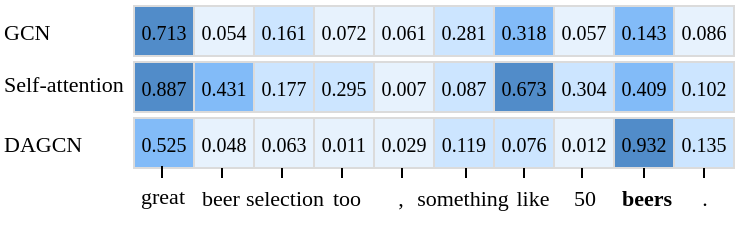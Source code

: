 <mxfile version="22.1.18" type="github">
  <diagram name="第 1 页" id="LBM0UnZCi8KfVHlJfuz2">
    <mxGraphModel dx="568" dy="379" grid="1" gridSize="10" guides="1" tooltips="1" connect="1" arrows="1" fold="1" page="1" pageScale="1" pageWidth="827" pageHeight="1169" math="0" shadow="0">
      <root>
        <mxCell id="0" />
        <mxCell id="1" parent="0" />
        <mxCell id="m9NgzSsKbRpxbCLd3ClR-2" value="&lt;font style=&quot;font-size: 10px;&quot;&gt;0.525&lt;/font&gt;" style="whiteSpace=wrap;html=1;strokeColor=#DBDBDB;fillColor=#82BBF8;fontSize=10;fontFamily=Times New Roman;" parent="1" vertex="1">
          <mxGeometry x="140" y="340" width="30" height="25" as="geometry" />
        </mxCell>
        <mxCell id="m9NgzSsKbRpxbCLd3ClR-3" value="&lt;font style=&quot;font-size: 10px;&quot;&gt;0.048&lt;/font&gt;" style="whiteSpace=wrap;html=1;fillColor=#E7F2FD;strokeColor=#DBDBDB;fontSize=10;fontFamily=Times New Roman;" parent="1" vertex="1">
          <mxGeometry x="170" y="340" width="30" height="25" as="geometry" />
        </mxCell>
        <mxCell id="m9NgzSsKbRpxbCLd3ClR-21" value="&lt;font style=&quot;font-size: 10px;&quot;&gt;0.063&lt;/font&gt;" style="whiteSpace=wrap;html=1;strokeColor=#DBDBDB;fillColor=#E7F2FD;fontSize=10;fontFamily=Times New Roman;" parent="1" vertex="1">
          <mxGeometry x="200" y="340" width="30" height="25" as="geometry" />
        </mxCell>
        <mxCell id="m9NgzSsKbRpxbCLd3ClR-22" value="&lt;font style=&quot;font-size: 10px;&quot;&gt;0.011&lt;/font&gt;" style="whiteSpace=wrap;html=1;fillColor=#E7F2FD;strokeColor=#DBDBDB;fontSize=10;fontFamily=Times New Roman;" parent="1" vertex="1">
          <mxGeometry x="230" y="340" width="30" height="25" as="geometry" />
        </mxCell>
        <mxCell id="m9NgzSsKbRpxbCLd3ClR-23" value="&lt;font style=&quot;font-size: 10px;&quot;&gt;0.029&lt;/font&gt;" style="whiteSpace=wrap;html=1;strokeColor=#DBDBDB;fillColor=#E7F2FD;fontSize=10;fontFamily=Times New Roman;" parent="1" vertex="1">
          <mxGeometry x="260" y="340" width="30" height="25" as="geometry" />
        </mxCell>
        <mxCell id="m9NgzSsKbRpxbCLd3ClR-24" value="&lt;font style=&quot;font-size: 10px;&quot;&gt;0.119&lt;/font&gt;" style="whiteSpace=wrap;html=1;fillColor=#CCE5FF;strokeColor=#DBDBDB;fontSize=10;fontFamily=Times New Roman;" parent="1" vertex="1">
          <mxGeometry x="290" y="340" width="30" height="25" as="geometry" />
        </mxCell>
        <mxCell id="m9NgzSsKbRpxbCLd3ClR-25" value="&lt;font style=&quot;font-size: 10px;&quot;&gt;0.076&lt;/font&gt;" style="whiteSpace=wrap;html=1;strokeColor=#DBDBDB;fillColor=#CCE5FF;fontSize=10;fontFamily=Times New Roman;" parent="1" vertex="1">
          <mxGeometry x="320" y="340" width="30" height="25" as="geometry" />
        </mxCell>
        <mxCell id="m9NgzSsKbRpxbCLd3ClR-26" value="&lt;font style=&quot;font-size: 10px;&quot;&gt;0.012&lt;/font&gt;" style="whiteSpace=wrap;html=1;fillColor=#E7F2FD;strokeColor=#DBDBDB;fontSize=10;fontFamily=Times New Roman;" parent="1" vertex="1">
          <mxGeometry x="350" y="340" width="30" height="25" as="geometry" />
        </mxCell>
        <mxCell id="m9NgzSsKbRpxbCLd3ClR-27" value="&lt;font style=&quot;font-size: 10px;&quot;&gt;0.932&lt;/font&gt;" style="whiteSpace=wrap;html=1;strokeColor=#DBDBDB;fillColor=#518CC9;fontSize=10;fontFamily=Times New Roman;" parent="1" vertex="1">
          <mxGeometry x="380" y="340" width="30" height="25" as="geometry" />
        </mxCell>
        <mxCell id="m9NgzSsKbRpxbCLd3ClR-28" value="&lt;font style=&quot;font-size: 10px;&quot;&gt;0.135&lt;/font&gt;" style="whiteSpace=wrap;html=1;fillColor=#cce5ff;strokeColor=#DBDBDB;fontSize=10;fontFamily=Times New Roman;" parent="1" vertex="1">
          <mxGeometry x="410" y="340" width="30" height="25" as="geometry" />
        </mxCell>
        <mxCell id="m9NgzSsKbRpxbCLd3ClR-36" value="&lt;font style=&quot;font-size: 11px;&quot;&gt;beer&lt;/font&gt;" style="text;html=1;align=center;verticalAlign=middle;resizable=0;points=[];autosize=1;strokeColor=none;fillColor=none;fontSize=11;fontFamily=Times New Roman;" parent="1" vertex="1">
          <mxGeometry x="163" y="365" width="40" height="30" as="geometry" />
        </mxCell>
        <mxCell id="m9NgzSsKbRpxbCLd3ClR-37" value="&lt;font style=&quot;font-size: 11px;&quot;&gt;selection&lt;/font&gt;" style="text;html=1;align=center;verticalAlign=middle;resizable=0;points=[];autosize=1;strokeColor=none;fillColor=none;fontSize=11;fontFamily=Times New Roman;" parent="1" vertex="1">
          <mxGeometry x="185" y="365" width="60" height="30" as="geometry" />
        </mxCell>
        <mxCell id="m9NgzSsKbRpxbCLd3ClR-38" value="&lt;font style=&quot;font-size: 11px;&quot;&gt;too&lt;/font&gt;" style="text;html=1;align=center;verticalAlign=middle;resizable=0;points=[];autosize=1;strokeColor=none;fillColor=none;fontSize=11;fontFamily=Times New Roman;" parent="1" vertex="1">
          <mxGeometry x="226" y="365" width="40" height="30" as="geometry" />
        </mxCell>
        <mxCell id="m9NgzSsKbRpxbCLd3ClR-39" value="&lt;font style=&quot;font-size: 11px;&quot;&gt;,&lt;/font&gt;" style="text;html=1;align=center;verticalAlign=middle;resizable=0;points=[];autosize=1;strokeColor=none;fillColor=none;fontSize=11;fontFamily=Times New Roman;" parent="1" vertex="1">
          <mxGeometry x="258" y="365" width="30" height="30" as="geometry" />
        </mxCell>
        <mxCell id="m9NgzSsKbRpxbCLd3ClR-40" value="&lt;font style=&quot;font-size: 11px;&quot;&gt;something&lt;/font&gt;" style="text;html=1;align=center;verticalAlign=middle;resizable=0;points=[];autosize=1;strokeColor=none;fillColor=none;fontSize=11;fontFamily=Times New Roman;" parent="1" vertex="1">
          <mxGeometry x="269" y="365" width="70" height="30" as="geometry" />
        </mxCell>
        <mxCell id="m9NgzSsKbRpxbCLd3ClR-41" value="&lt;span style=&quot;font-size: 11px;&quot;&gt;like&lt;/span&gt;" style="text;html=1;align=center;verticalAlign=middle;resizable=0;points=[];autosize=1;strokeColor=none;fillColor=none;fontSize=11;fontFamily=Times New Roman;" parent="1" vertex="1">
          <mxGeometry x="319" y="365" width="40" height="30" as="geometry" />
        </mxCell>
        <mxCell id="m9NgzSsKbRpxbCLd3ClR-42" value="&lt;span style=&quot;font-size: 11px;&quot;&gt;50&lt;/span&gt;" style="text;html=1;align=center;verticalAlign=middle;resizable=0;points=[];autosize=1;strokeColor=none;fillColor=none;fontSize=11;fontFamily=Times New Roman;" parent="1" vertex="1">
          <mxGeometry x="350" y="365" width="30" height="30" as="geometry" />
        </mxCell>
        <mxCell id="m9NgzSsKbRpxbCLd3ClR-43" value="&lt;span style=&quot;font-size: 11px;&quot;&gt;&lt;b style=&quot;font-size: 11px;&quot;&gt;beers&lt;/b&gt;&lt;/span&gt;" style="text;html=1;align=center;verticalAlign=middle;resizable=0;points=[];autosize=1;strokeColor=none;fillColor=none;fontSize=11;fontFamily=Times New Roman;" parent="1" vertex="1">
          <mxGeometry x="371" y="365" width="50" height="30" as="geometry" />
        </mxCell>
        <mxCell id="m9NgzSsKbRpxbCLd3ClR-44" value="&lt;span style=&quot;font-size: 11px;&quot;&gt;.&lt;/span&gt;" style="text;html=1;align=center;verticalAlign=middle;resizable=0;points=[];autosize=1;strokeColor=none;fillColor=none;fontSize=11;fontFamily=Times New Roman;" parent="1" vertex="1">
          <mxGeometry x="410" y="365" width="30" height="30" as="geometry" />
        </mxCell>
        <mxCell id="m9NgzSsKbRpxbCLd3ClR-50" value="" style="endArrow=none;html=1;rounded=0;fontFamily=Times New Roman;fontSize=11;" parent="1" edge="1" source="m9NgzSsKbRpxbCLd3ClR-35">
          <mxGeometry width="50" height="50" relative="1" as="geometry">
            <mxPoint x="154" y="370" as="sourcePoint" />
            <mxPoint x="154" y="365" as="targetPoint" />
          </mxGeometry>
        </mxCell>
        <mxCell id="m9NgzSsKbRpxbCLd3ClR-51" value="" style="endArrow=none;html=1;rounded=0;fontFamily=Times New Roman;fontSize=11;" parent="1" edge="1">
          <mxGeometry width="50" height="50" relative="1" as="geometry">
            <mxPoint x="184" y="370" as="sourcePoint" />
            <mxPoint x="184" y="365" as="targetPoint" />
          </mxGeometry>
        </mxCell>
        <mxCell id="m9NgzSsKbRpxbCLd3ClR-52" value="" style="endArrow=none;html=1;rounded=0;fontFamily=Times New Roman;fontSize=11;" parent="1" edge="1">
          <mxGeometry width="50" height="50" relative="1" as="geometry">
            <mxPoint x="214" y="370" as="sourcePoint" />
            <mxPoint x="214" y="365" as="targetPoint" />
          </mxGeometry>
        </mxCell>
        <mxCell id="m9NgzSsKbRpxbCLd3ClR-53" value="" style="endArrow=none;html=1;rounded=0;fontFamily=Times New Roman;fontSize=11;" parent="1" edge="1">
          <mxGeometry width="50" height="50" relative="1" as="geometry">
            <mxPoint x="244" y="370" as="sourcePoint" />
            <mxPoint x="244" y="365" as="targetPoint" />
          </mxGeometry>
        </mxCell>
        <mxCell id="m9NgzSsKbRpxbCLd3ClR-54" value="" style="endArrow=none;html=1;rounded=0;fontFamily=Times New Roman;fontSize=11;" parent="1" edge="1">
          <mxGeometry width="50" height="50" relative="1" as="geometry">
            <mxPoint x="274" y="370" as="sourcePoint" />
            <mxPoint x="274" y="365" as="targetPoint" />
          </mxGeometry>
        </mxCell>
        <mxCell id="m9NgzSsKbRpxbCLd3ClR-55" value="" style="endArrow=none;html=1;rounded=0;fontFamily=Times New Roman;fontSize=11;" parent="1" edge="1">
          <mxGeometry width="50" height="50" relative="1" as="geometry">
            <mxPoint x="306" y="370" as="sourcePoint" />
            <mxPoint x="306" y="365" as="targetPoint" />
          </mxGeometry>
        </mxCell>
        <mxCell id="m9NgzSsKbRpxbCLd3ClR-56" value="" style="endArrow=none;html=1;rounded=0;fontFamily=Times New Roman;fontSize=11;" parent="1" edge="1">
          <mxGeometry width="50" height="50" relative="1" as="geometry">
            <mxPoint x="335" y="370" as="sourcePoint" />
            <mxPoint x="335" y="365" as="targetPoint" />
          </mxGeometry>
        </mxCell>
        <mxCell id="m9NgzSsKbRpxbCLd3ClR-57" value="" style="endArrow=none;html=1;rounded=0;fontFamily=Times New Roman;fontSize=11;" parent="1" edge="1">
          <mxGeometry width="50" height="50" relative="1" as="geometry">
            <mxPoint x="364" y="370" as="sourcePoint" />
            <mxPoint x="364" y="365" as="targetPoint" />
          </mxGeometry>
        </mxCell>
        <mxCell id="m9NgzSsKbRpxbCLd3ClR-58" value="" style="endArrow=none;html=1;rounded=0;fontFamily=Times New Roman;fontSize=11;" parent="1" edge="1">
          <mxGeometry width="50" height="50" relative="1" as="geometry">
            <mxPoint x="395" y="370" as="sourcePoint" />
            <mxPoint x="395" y="365" as="targetPoint" />
          </mxGeometry>
        </mxCell>
        <mxCell id="m9NgzSsKbRpxbCLd3ClR-59" value="" style="endArrow=none;html=1;rounded=0;fontFamily=Times New Roman;fontSize=11;" parent="1" edge="1">
          <mxGeometry width="50" height="50" relative="1" as="geometry">
            <mxPoint x="425" y="370" as="sourcePoint" />
            <mxPoint x="425" y="365" as="targetPoint" />
          </mxGeometry>
        </mxCell>
        <mxCell id="m9NgzSsKbRpxbCLd3ClR-64" value="&lt;font style=&quot;font-size: 10px;&quot;&gt;0.887&lt;/font&gt;" style="whiteSpace=wrap;html=1;strokeColor=#DBDBDB;fillColor=#518CC9;fontSize=10;fontFamily=Times New Roman;" parent="1" vertex="1">
          <mxGeometry x="140" y="312" width="30" height="25" as="geometry" />
        </mxCell>
        <mxCell id="m9NgzSsKbRpxbCLd3ClR-65" value="&lt;font style=&quot;font-size: 10px;&quot;&gt;0.431&lt;/font&gt;" style="whiteSpace=wrap;html=1;fillColor=#82BBF8;strokeColor=#DBDBDB;fontSize=10;fontFamily=Times New Roman;" parent="1" vertex="1">
          <mxGeometry x="170" y="312" width="30" height="25" as="geometry" />
        </mxCell>
        <mxCell id="m9NgzSsKbRpxbCLd3ClR-66" value="&lt;font style=&quot;font-size: 10px;&quot;&gt;0.177&lt;/font&gt;" style="whiteSpace=wrap;html=1;strokeColor=#DBDBDB;fillColor=#cce5ff;fontSize=10;fontFamily=Times New Roman;" parent="1" vertex="1">
          <mxGeometry x="200" y="312" width="30" height="25" as="geometry" />
        </mxCell>
        <mxCell id="m9NgzSsKbRpxbCLd3ClR-67" value="&lt;font style=&quot;font-size: 10px;&quot;&gt;0.295&lt;/font&gt;" style="whiteSpace=wrap;html=1;fillColor=#cce5ff;strokeColor=#DBDBDB;fontSize=10;fontFamily=Times New Roman;" parent="1" vertex="1">
          <mxGeometry x="230" y="312" width="30" height="25" as="geometry" />
        </mxCell>
        <mxCell id="m9NgzSsKbRpxbCLd3ClR-68" value="&lt;font style=&quot;font-size: 10px;&quot;&gt;0.007&lt;/font&gt;" style="whiteSpace=wrap;html=1;strokeColor=#DBDBDB;fillColor=#e7f2fd;fontSize=10;fontFamily=Times New Roman;" parent="1" vertex="1">
          <mxGeometry x="260" y="312" width="30" height="25" as="geometry" />
        </mxCell>
        <mxCell id="m9NgzSsKbRpxbCLd3ClR-69" value="&lt;font style=&quot;font-size: 10px;&quot;&gt;0.087&lt;/font&gt;" style="whiteSpace=wrap;html=1;fillColor=#CCE5FF;strokeColor=#DBDBDB;fontSize=10;fontFamily=Times New Roman;" parent="1" vertex="1">
          <mxGeometry x="290" y="312" width="30" height="25" as="geometry" />
        </mxCell>
        <mxCell id="m9NgzSsKbRpxbCLd3ClR-70" value="&lt;font style=&quot;font-size: 10px;&quot;&gt;0.673&lt;/font&gt;" style="whiteSpace=wrap;html=1;strokeColor=#DBDBDB;fillColor=#518CC9;fontSize=10;fontFamily=Times New Roman;" parent="1" vertex="1">
          <mxGeometry x="320" y="312" width="30" height="25" as="geometry" />
        </mxCell>
        <mxCell id="m9NgzSsKbRpxbCLd3ClR-71" value="&lt;font style=&quot;font-size: 10px;&quot;&gt;0.304&lt;/font&gt;" style="whiteSpace=wrap;html=1;fillColor=#cce5ff;strokeColor=#DBDBDB;fontSize=10;fontFamily=Times New Roman;" parent="1" vertex="1">
          <mxGeometry x="350" y="312" width="30" height="25" as="geometry" />
        </mxCell>
        <mxCell id="m9NgzSsKbRpxbCLd3ClR-72" value="&lt;font style=&quot;font-size: 10px;&quot;&gt;0.409&lt;/font&gt;" style="whiteSpace=wrap;html=1;strokeColor=#DBDBDB;fillColor=#82BBF8;fontSize=10;fontFamily=Times New Roman;" parent="1" vertex="1">
          <mxGeometry x="380" y="312" width="30" height="25" as="geometry" />
        </mxCell>
        <mxCell id="m9NgzSsKbRpxbCLd3ClR-73" value="&lt;font style=&quot;font-size: 10px;&quot;&gt;0.102&lt;/font&gt;" style="whiteSpace=wrap;html=1;fillColor=#cce5ff;strokeColor=#DBDBDB;fontSize=10;fontFamily=Times New Roman;" parent="1" vertex="1">
          <mxGeometry x="410" y="312" width="30" height="25" as="geometry" />
        </mxCell>
        <mxCell id="m9NgzSsKbRpxbCLd3ClR-74" value="&lt;font style=&quot;font-size: 10px;&quot;&gt;0.713&lt;/font&gt;" style="whiteSpace=wrap;html=1;strokeColor=#DBDBDB;fillColor=#518CC9;fontSize=10;fontFamily=Times New Roman;" parent="1" vertex="1">
          <mxGeometry x="140" y="284" width="30" height="25" as="geometry" />
        </mxCell>
        <mxCell id="m9NgzSsKbRpxbCLd3ClR-75" value="&lt;font style=&quot;font-size: 10px;&quot;&gt;0.054&lt;/font&gt;" style="whiteSpace=wrap;html=1;fillColor=#E7F2FD;strokeColor=#DBDBDB;fontSize=10;fontFamily=Times New Roman;" parent="1" vertex="1">
          <mxGeometry x="170" y="284" width="30" height="25" as="geometry" />
        </mxCell>
        <mxCell id="m9NgzSsKbRpxbCLd3ClR-76" value="0.161" style="whiteSpace=wrap;html=1;strokeColor=#DBDBDB;fillColor=#CCE5FF;fontSize=10;fontFamily=Times New Roman;" parent="1" vertex="1">
          <mxGeometry x="200" y="284" width="30" height="25" as="geometry" />
        </mxCell>
        <mxCell id="m9NgzSsKbRpxbCLd3ClR-77" value="&lt;font style=&quot;font-size: 10px;&quot;&gt;0.072&lt;/font&gt;" style="whiteSpace=wrap;html=1;fillColor=#E7F2FD;strokeColor=#DBDBDB;fontSize=10;fontFamily=Times New Roman;" parent="1" vertex="1">
          <mxGeometry x="230" y="284" width="30" height="25" as="geometry" />
        </mxCell>
        <mxCell id="m9NgzSsKbRpxbCLd3ClR-78" value="&lt;font style=&quot;font-size: 10px;&quot;&gt;0.061&lt;/font&gt;" style="whiteSpace=wrap;html=1;strokeColor=#DBDBDB;fillColor=#E7F2FD;fontSize=10;fontFamily=Times New Roman;" parent="1" vertex="1">
          <mxGeometry x="260" y="284" width="30" height="25" as="geometry" />
        </mxCell>
        <mxCell id="m9NgzSsKbRpxbCLd3ClR-79" value="0.281" style="whiteSpace=wrap;html=1;fillColor=#cce5ff;strokeColor=#DBDBDB;fontSize=10;fontFamily=Times New Roman;" parent="1" vertex="1">
          <mxGeometry x="290" y="284" width="30" height="25" as="geometry" />
        </mxCell>
        <mxCell id="m9NgzSsKbRpxbCLd3ClR-80" value="&lt;font style=&quot;font-size: 10px;&quot;&gt;0.318&lt;/font&gt;" style="whiteSpace=wrap;html=1;strokeColor=#DBDBDB;fillColor=#82BBF8;fontSize=10;fontFamily=Times New Roman;" parent="1" vertex="1">
          <mxGeometry x="320" y="284" width="30" height="25" as="geometry" />
        </mxCell>
        <mxCell id="m9NgzSsKbRpxbCLd3ClR-81" value="&lt;font style=&quot;font-size: 10px;&quot;&gt;0.057&lt;/font&gt;" style="whiteSpace=wrap;html=1;fillColor=#E7F2FD;strokeColor=#DBDBDB;fontSize=10;fontFamily=Times New Roman;" parent="1" vertex="1">
          <mxGeometry x="350" y="284" width="30" height="25" as="geometry" />
        </mxCell>
        <mxCell id="m9NgzSsKbRpxbCLd3ClR-82" value="&lt;font style=&quot;font-size: 10px;&quot;&gt;0.143&lt;/font&gt;" style="whiteSpace=wrap;html=1;strokeColor=#DBDBDB;fillColor=#82BBF8;fontSize=10;fontFamily=Times New Roman;" parent="1" vertex="1">
          <mxGeometry x="380" y="284" width="30" height="25" as="geometry" />
        </mxCell>
        <mxCell id="m9NgzSsKbRpxbCLd3ClR-83" value="&lt;font style=&quot;font-size: 10px;&quot;&gt;0.086&lt;/font&gt;" style="whiteSpace=wrap;html=1;fillColor=#E7F2FD;strokeColor=#DBDBDB;fontSize=10;fontFamily=Times New Roman;" parent="1" vertex="1">
          <mxGeometry x="410" y="284" width="30" height="25" as="geometry" />
        </mxCell>
        <mxCell id="m9NgzSsKbRpxbCLd3ClR-84" value="DAGCN" style="text;html=1;align=left;verticalAlign=middle;resizable=0;points=[];autosize=1;strokeColor=none;fillColor=none;fontSize=11;fontFamily=Times New Roman;" parent="1" vertex="1">
          <mxGeometry x="73" y="337.5" width="60" height="30" as="geometry" />
        </mxCell>
        <mxCell id="m9NgzSsKbRpxbCLd3ClR-85" value="GCN" style="text;html=1;align=left;verticalAlign=middle;resizable=0;points=[];autosize=1;strokeColor=none;fillColor=none;fontSize=11;fontFamily=Times New Roman;" parent="1" vertex="1">
          <mxGeometry x="73" y="281.5" width="50" height="30" as="geometry" />
        </mxCell>
        <mxCell id="m9NgzSsKbRpxbCLd3ClR-86" value="Self-attention" style="text;html=1;align=left;verticalAlign=middle;resizable=0;points=[];autosize=1;strokeColor=none;fillColor=none;fontSize=11;fontFamily=Times New Roman;" parent="1" vertex="1">
          <mxGeometry x="73" y="307.5" width="80" height="30" as="geometry" />
        </mxCell>
        <mxCell id="5j9nsWaIy7cTWUWodSGi-1" value="" style="endArrow=none;html=1;rounded=0;fontFamily=Times New Roman;fontSize=11;" edge="1" parent="1" target="m9NgzSsKbRpxbCLd3ClR-35">
          <mxGeometry width="50" height="50" relative="1" as="geometry">
            <mxPoint x="154" y="370" as="sourcePoint" />
            <mxPoint x="154" y="365" as="targetPoint" />
          </mxGeometry>
        </mxCell>
        <mxCell id="m9NgzSsKbRpxbCLd3ClR-35" value="&lt;font style=&quot;font-size: 11px;&quot;&gt;great&lt;/font&gt;" style="text;html=1;align=center;verticalAlign=middle;resizable=0;points=[];autosize=1;strokeColor=none;fillColor=none;fontSize=11;fontFamily=Times New Roman;" parent="1" vertex="1">
          <mxGeometry x="129" y="364" width="50" height="30" as="geometry" />
        </mxCell>
      </root>
    </mxGraphModel>
  </diagram>
</mxfile>
